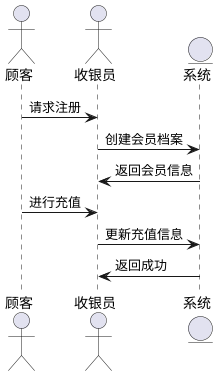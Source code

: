 @startuml
actor 顾客
actor 收银员
entity 系统

顾客 -> 收银员 : 请求注册
收银员 -> 系统 : 创建会员档案
系统 -> 收银员 : 返回会员信息
顾客 -> 收银员 : 进行充值
收银员 -> 系统 : 更新充值信息
系统 -> 收银员 : 返回成功
@enduml
